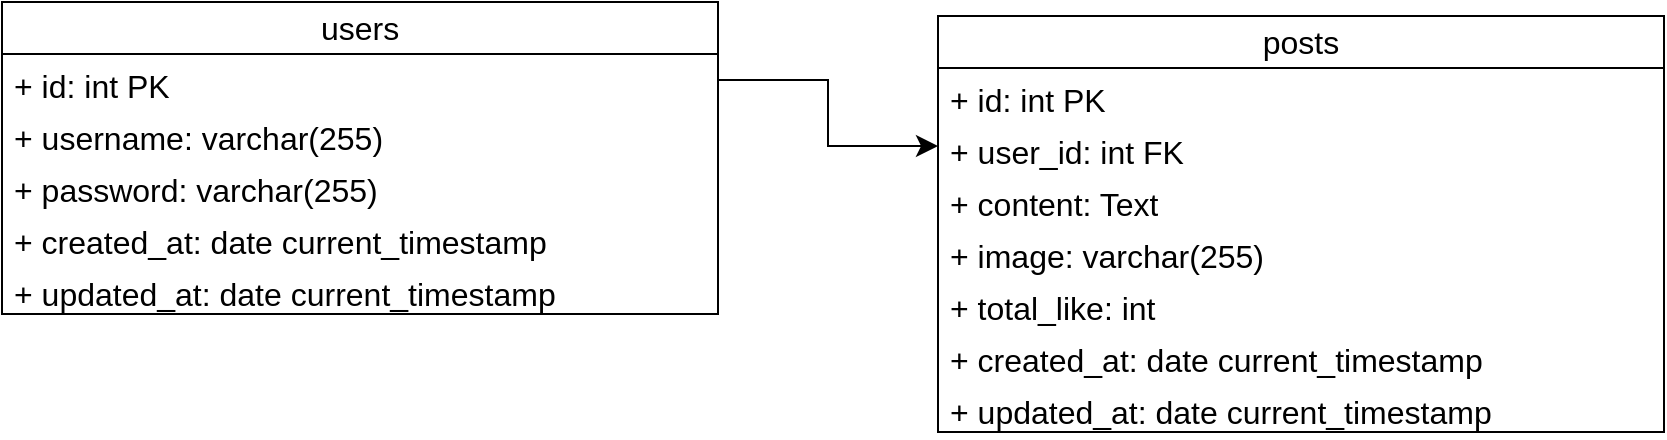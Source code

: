 <mxfile version="23.0.2" type="device">
  <diagram name="Page-1" id="xgx46momcVr4SlDG-EnZ">
    <mxGraphModel dx="1820" dy="872" grid="0" gridSize="10" guides="1" tooltips="1" connect="1" arrows="1" fold="1" page="0" pageScale="1" pageWidth="850" pageHeight="1100" math="0" shadow="0">
      <root>
        <mxCell id="0" />
        <mxCell id="1" parent="0" />
        <mxCell id="362QzIRRDV4tzAWA7127-20" value="users" style="swimlane;fontStyle=0;childLayout=stackLayout;horizontal=1;startSize=26;fillColor=none;horizontalStack=0;resizeParent=1;resizeParentMax=0;resizeLast=0;collapsible=1;marginBottom=0;whiteSpace=wrap;html=1;fontSize=16;" vertex="1" parent="1">
          <mxGeometry x="-271" y="121" width="358" height="156" as="geometry" />
        </mxCell>
        <mxCell id="362QzIRRDV4tzAWA7127-21" value="+ id: int PK" style="text;strokeColor=none;fillColor=none;align=left;verticalAlign=top;spacingLeft=4;spacingRight=4;overflow=hidden;rotatable=0;points=[[0,0.5],[1,0.5]];portConstraint=eastwest;whiteSpace=wrap;html=1;fontSize=16;" vertex="1" parent="362QzIRRDV4tzAWA7127-20">
          <mxGeometry y="26" width="358" height="26" as="geometry" />
        </mxCell>
        <mxCell id="362QzIRRDV4tzAWA7127-22" value="+ username: varchar(255)" style="text;strokeColor=none;fillColor=none;align=left;verticalAlign=top;spacingLeft=4;spacingRight=4;overflow=hidden;rotatable=0;points=[[0,0.5],[1,0.5]];portConstraint=eastwest;whiteSpace=wrap;html=1;fontSize=16;" vertex="1" parent="362QzIRRDV4tzAWA7127-20">
          <mxGeometry y="52" width="358" height="26" as="geometry" />
        </mxCell>
        <mxCell id="362QzIRRDV4tzAWA7127-23" value="+ password: varchar(255)" style="text;strokeColor=none;fillColor=none;align=left;verticalAlign=top;spacingLeft=4;spacingRight=4;overflow=hidden;rotatable=0;points=[[0,0.5],[1,0.5]];portConstraint=eastwest;whiteSpace=wrap;html=1;fontSize=16;" vertex="1" parent="362QzIRRDV4tzAWA7127-20">
          <mxGeometry y="78" width="358" height="26" as="geometry" />
        </mxCell>
        <mxCell id="362QzIRRDV4tzAWA7127-29" value="+ created_at: date current_timestamp" style="text;strokeColor=none;fillColor=none;align=left;verticalAlign=top;spacingLeft=4;spacingRight=4;overflow=hidden;rotatable=0;points=[[0,0.5],[1,0.5]];portConstraint=eastwest;whiteSpace=wrap;html=1;fontSize=16;" vertex="1" parent="362QzIRRDV4tzAWA7127-20">
          <mxGeometry y="104" width="358" height="26" as="geometry" />
        </mxCell>
        <mxCell id="362QzIRRDV4tzAWA7127-31" value="+ updated_at: date current_timestamp" style="text;strokeColor=none;fillColor=none;align=left;verticalAlign=top;spacingLeft=4;spacingRight=4;overflow=hidden;rotatable=0;points=[[0,0.5],[1,0.5]];portConstraint=eastwest;whiteSpace=wrap;html=1;fontSize=16;" vertex="1" parent="362QzIRRDV4tzAWA7127-20">
          <mxGeometry y="130" width="358" height="26" as="geometry" />
        </mxCell>
        <mxCell id="362QzIRRDV4tzAWA7127-24" value="posts" style="swimlane;fontStyle=0;childLayout=stackLayout;horizontal=1;startSize=26;fillColor=none;horizontalStack=0;resizeParent=1;resizeParentMax=0;resizeLast=0;collapsible=1;marginBottom=0;whiteSpace=wrap;html=1;fontSize=16;" vertex="1" parent="1">
          <mxGeometry x="197" y="128" width="363" height="208" as="geometry" />
        </mxCell>
        <mxCell id="362QzIRRDV4tzAWA7127-25" value="+ id: int PK" style="text;strokeColor=none;fillColor=none;align=left;verticalAlign=top;spacingLeft=4;spacingRight=4;overflow=hidden;rotatable=0;points=[[0,0.5],[1,0.5]];portConstraint=eastwest;whiteSpace=wrap;html=1;fontSize=16;" vertex="1" parent="362QzIRRDV4tzAWA7127-24">
          <mxGeometry y="26" width="363" height="26" as="geometry" />
        </mxCell>
        <mxCell id="362QzIRRDV4tzAWA7127-28" value="+ user_id: int FK" style="text;strokeColor=none;fillColor=none;align=left;verticalAlign=top;spacingLeft=4;spacingRight=4;overflow=hidden;rotatable=0;points=[[0,0.5],[1,0.5]];portConstraint=eastwest;whiteSpace=wrap;html=1;fontSize=16;" vertex="1" parent="362QzIRRDV4tzAWA7127-24">
          <mxGeometry y="52" width="363" height="26" as="geometry" />
        </mxCell>
        <mxCell id="362QzIRRDV4tzAWA7127-26" value="+ content: Text" style="text;strokeColor=none;fillColor=none;align=left;verticalAlign=top;spacingLeft=4;spacingRight=4;overflow=hidden;rotatable=0;points=[[0,0.5],[1,0.5]];portConstraint=eastwest;whiteSpace=wrap;html=1;fontSize=16;" vertex="1" parent="362QzIRRDV4tzAWA7127-24">
          <mxGeometry y="78" width="363" height="26" as="geometry" />
        </mxCell>
        <mxCell id="362QzIRRDV4tzAWA7127-27" value="+ image: varchar(255)" style="text;strokeColor=none;fillColor=none;align=left;verticalAlign=top;spacingLeft=4;spacingRight=4;overflow=hidden;rotatable=0;points=[[0,0.5],[1,0.5]];portConstraint=eastwest;whiteSpace=wrap;html=1;fontSize=16;" vertex="1" parent="362QzIRRDV4tzAWA7127-24">
          <mxGeometry y="104" width="363" height="26" as="geometry" />
        </mxCell>
        <mxCell id="362QzIRRDV4tzAWA7127-34" value="+ total_like: int" style="text;strokeColor=none;fillColor=none;align=left;verticalAlign=top;spacingLeft=4;spacingRight=4;overflow=hidden;rotatable=0;points=[[0,0.5],[1,0.5]];portConstraint=eastwest;whiteSpace=wrap;html=1;fontSize=16;" vertex="1" parent="362QzIRRDV4tzAWA7127-24">
          <mxGeometry y="130" width="363" height="26" as="geometry" />
        </mxCell>
        <mxCell id="362QzIRRDV4tzAWA7127-32" value="+ created_at: date current_timestamp&amp;nbsp;" style="text;strokeColor=none;fillColor=none;align=left;verticalAlign=top;spacingLeft=4;spacingRight=4;overflow=hidden;rotatable=0;points=[[0,0.5],[1,0.5]];portConstraint=eastwest;whiteSpace=wrap;html=1;fontSize=16;" vertex="1" parent="362QzIRRDV4tzAWA7127-24">
          <mxGeometry y="156" width="363" height="26" as="geometry" />
        </mxCell>
        <mxCell id="362QzIRRDV4tzAWA7127-33" value="+ updated_at: date current_timestamp&amp;nbsp;" style="text;strokeColor=none;fillColor=none;align=left;verticalAlign=top;spacingLeft=4;spacingRight=4;overflow=hidden;rotatable=0;points=[[0,0.5],[1,0.5]];portConstraint=eastwest;whiteSpace=wrap;html=1;fontSize=16;" vertex="1" parent="362QzIRRDV4tzAWA7127-24">
          <mxGeometry y="182" width="363" height="26" as="geometry" />
        </mxCell>
        <mxCell id="362QzIRRDV4tzAWA7127-35" style="edgeStyle=orthogonalEdgeStyle;rounded=0;orthogonalLoop=1;jettySize=auto;html=1;entryX=0;entryY=0.5;entryDx=0;entryDy=0;fontSize=12;startSize=8;endSize=8;" edge="1" parent="1" source="362QzIRRDV4tzAWA7127-21" target="362QzIRRDV4tzAWA7127-28">
          <mxGeometry relative="1" as="geometry" />
        </mxCell>
      </root>
    </mxGraphModel>
  </diagram>
</mxfile>
